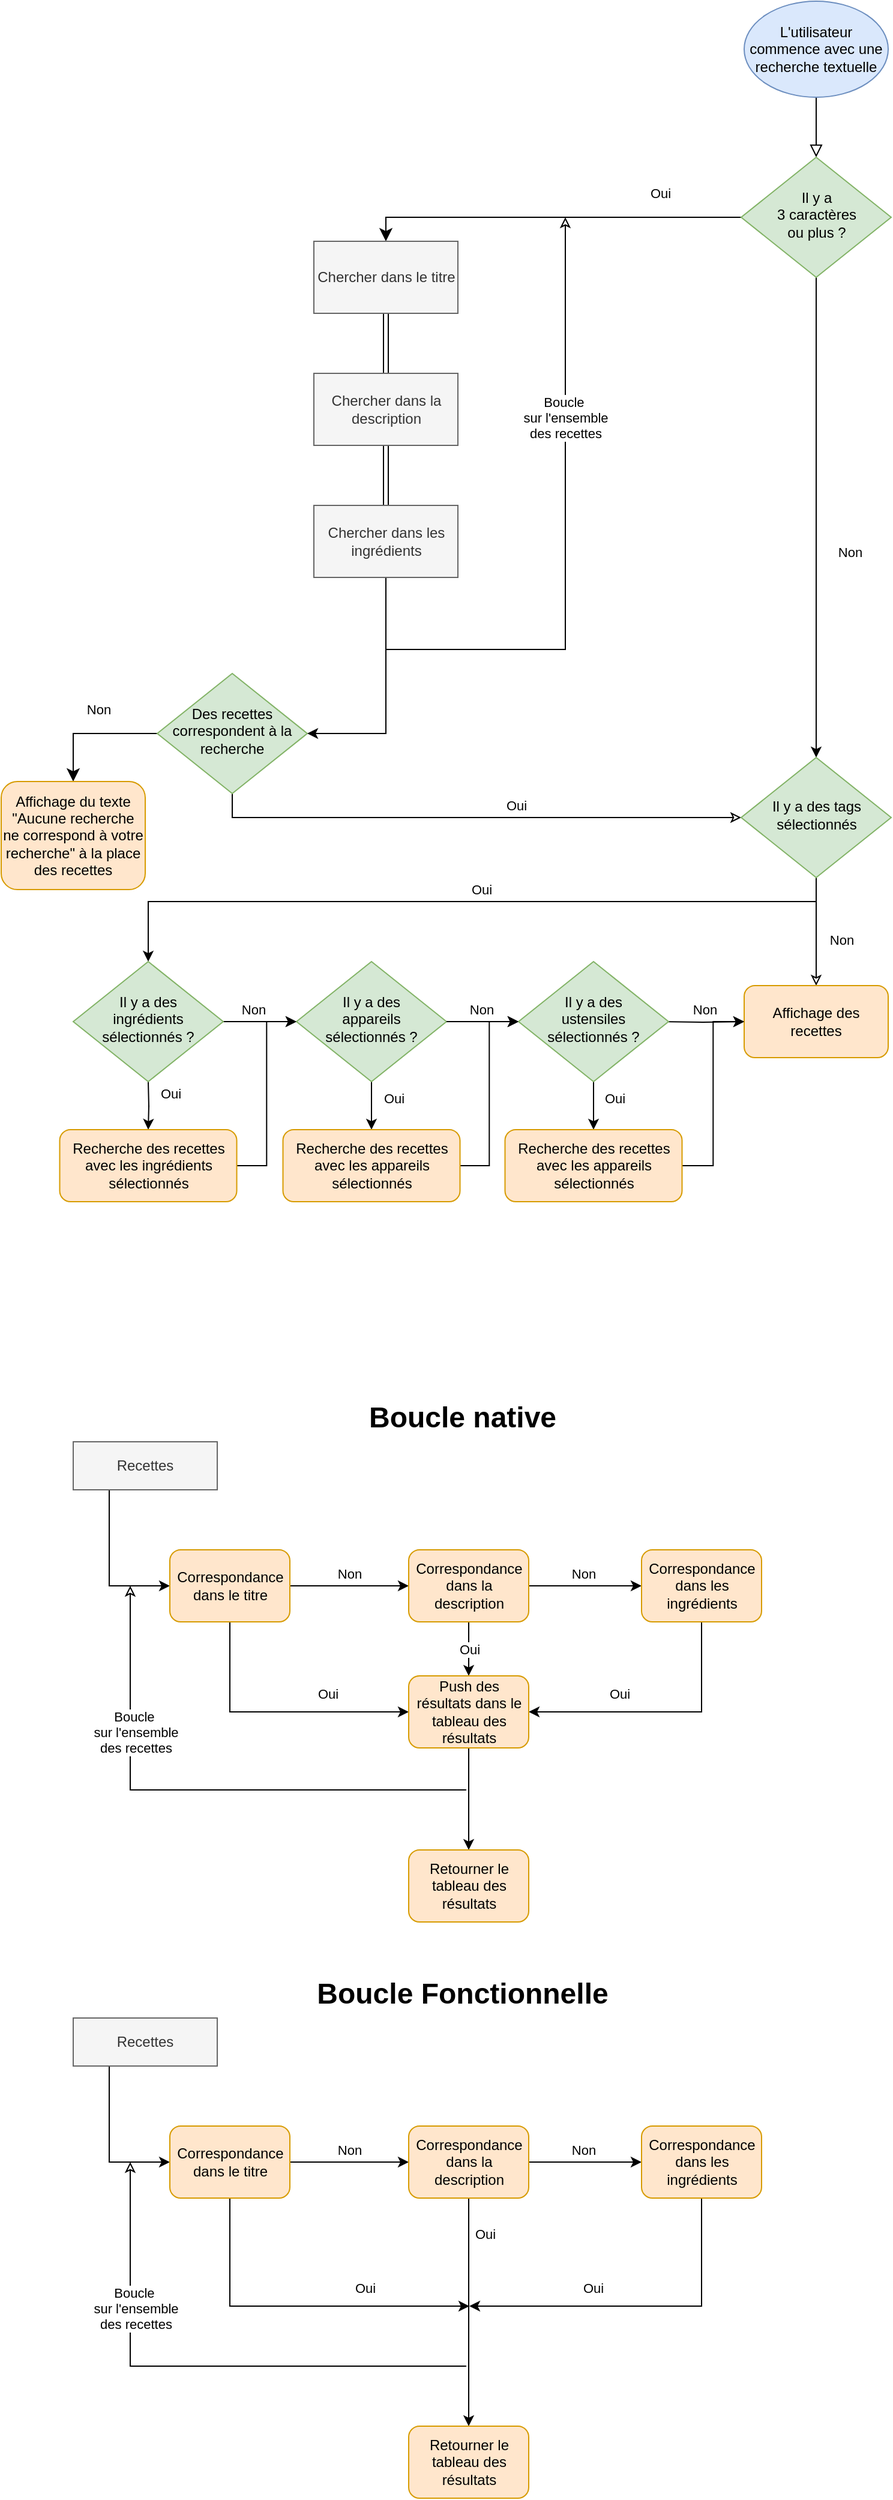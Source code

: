 <mxfile version="20.2.7" type="github">
  <diagram id="C5RBs43oDa-KdzZeNtuy" name="Page-1">
    <mxGraphModel dx="1029" dy="532" grid="1" gridSize="10" guides="1" tooltips="1" connect="1" arrows="1" fold="1" page="1" pageScale="1" pageWidth="827" pageHeight="1169" math="0" shadow="0">
      <root>
        <mxCell id="WIyWlLk6GJQsqaUBKTNV-0" />
        <mxCell id="WIyWlLk6GJQsqaUBKTNV-1" parent="WIyWlLk6GJQsqaUBKTNV-0" />
        <mxCell id="WIyWlLk6GJQsqaUBKTNV-2" value="" style="rounded=0;html=1;jettySize=auto;orthogonalLoop=1;fontSize=11;endArrow=block;endFill=0;endSize=8;strokeWidth=1;shadow=0;labelBackgroundColor=none;edgeStyle=orthogonalEdgeStyle;exitX=0.5;exitY=1;exitDx=0;exitDy=0;entryX=0.5;entryY=0;entryDx=0;entryDy=0;" parent="WIyWlLk6GJQsqaUBKTNV-1" source="1BZSETJdIj5R0xjEfyC4-16" target="WIyWlLk6GJQsqaUBKTNV-6" edge="1">
          <mxGeometry relative="1" as="geometry">
            <mxPoint x="512" y="310" as="sourcePoint" />
            <mxPoint x="489" y="280" as="targetPoint" />
          </mxGeometry>
        </mxCell>
        <mxCell id="WIyWlLk6GJQsqaUBKTNV-4" value="Oui" style="rounded=0;html=1;jettySize=auto;orthogonalLoop=1;fontSize=11;endArrow=classic;endFill=1;endSize=8;strokeWidth=1;shadow=0;labelBackgroundColor=none;edgeStyle=orthogonalEdgeStyle;entryX=0.5;entryY=0;entryDx=0;entryDy=0;" parent="WIyWlLk6GJQsqaUBKTNV-1" source="WIyWlLk6GJQsqaUBKTNV-6" target="xqbwnd2MoyKOv1-UZQDI-1" edge="1">
          <mxGeometry x="-0.569" y="-20" relative="1" as="geometry">
            <mxPoint as="offset" />
          </mxGeometry>
        </mxCell>
        <mxCell id="xqbwnd2MoyKOv1-UZQDI-0" value="Non" style="edgeStyle=orthogonalEdgeStyle;rounded=0;orthogonalLoop=1;jettySize=auto;html=1;entryX=0.5;entryY=0;entryDx=0;entryDy=0;exitX=0.5;exitY=1;exitDx=0;exitDy=0;" edge="1" parent="WIyWlLk6GJQsqaUBKTNV-1" source="WIyWlLk6GJQsqaUBKTNV-6" target="1BZSETJdIj5R0xjEfyC4-0">
          <mxGeometry x="0.143" y="28" relative="1" as="geometry">
            <mxPoint x="730" y="330" as="sourcePoint" />
            <mxPoint x="689" y="320" as="targetPoint" />
            <mxPoint as="offset" />
          </mxGeometry>
        </mxCell>
        <mxCell id="WIyWlLk6GJQsqaUBKTNV-6" value="Il y a&lt;br&gt;3 caractères&lt;br&gt;ou plus ?" style="rhombus;whiteSpace=wrap;html=1;shadow=0;fontFamily=Helvetica;fontSize=12;align=center;strokeWidth=1;spacing=6;spacingTop=-4;fillColor=#d5e8d4;strokeColor=#82b366;" parent="WIyWlLk6GJQsqaUBKTNV-1" vertex="1">
          <mxGeometry x="646.5" y="170" width="125" height="100" as="geometry" />
        </mxCell>
        <mxCell id="WIyWlLk6GJQsqaUBKTNV-9" value="Non" style="edgeStyle=orthogonalEdgeStyle;rounded=0;html=1;jettySize=auto;orthogonalLoop=1;fontSize=11;endArrow=classic;endFill=1;endSize=8;strokeWidth=1;shadow=0;labelBackgroundColor=none;exitX=0;exitY=0.5;exitDx=0;exitDy=0;entryX=0.5;entryY=0;entryDx=0;entryDy=0;" parent="WIyWlLk6GJQsqaUBKTNV-1" source="WIyWlLk6GJQsqaUBKTNV-10" target="WIyWlLk6GJQsqaUBKTNV-12" edge="1">
          <mxGeometry x="-0.091" y="-20" relative="1" as="geometry">
            <mxPoint x="1" as="offset" />
            <mxPoint x="160" y="672" as="sourcePoint" />
            <mxPoint x="50" y="672" as="targetPoint" />
          </mxGeometry>
        </mxCell>
        <mxCell id="xqbwnd2MoyKOv1-UZQDI-10" style="edgeStyle=orthogonalEdgeStyle;rounded=0;orthogonalLoop=1;jettySize=auto;html=1;entryX=0;entryY=0.5;entryDx=0;entryDy=0;endArrow=classic;endFill=0;exitX=0.5;exitY=1;exitDx=0;exitDy=0;" edge="1" parent="WIyWlLk6GJQsqaUBKTNV-1" source="WIyWlLk6GJQsqaUBKTNV-10" target="1BZSETJdIj5R0xjEfyC4-0">
          <mxGeometry relative="1" as="geometry" />
        </mxCell>
        <mxCell id="xqbwnd2MoyKOv1-UZQDI-11" value="Oui" style="edgeLabel;html=1;align=center;verticalAlign=middle;resizable=0;points=[];" vertex="1" connectable="0" parent="xqbwnd2MoyKOv1-UZQDI-10">
          <mxGeometry x="0.313" y="-4" relative="1" as="geometry">
            <mxPoint x="-35" y="-14" as="offset" />
          </mxGeometry>
        </mxCell>
        <mxCell id="WIyWlLk6GJQsqaUBKTNV-10" value="Des recettes correspondent à la recherche" style="rhombus;whiteSpace=wrap;html=1;shadow=0;fontFamily=Helvetica;fontSize=12;align=center;strokeWidth=1;spacing=6;spacingTop=-4;fillColor=#d5e8d4;strokeColor=#82b366;" parent="WIyWlLk6GJQsqaUBKTNV-1" vertex="1">
          <mxGeometry x="160" y="600" width="125" height="100" as="geometry" />
        </mxCell>
        <mxCell id="WIyWlLk6GJQsqaUBKTNV-12" value="Affichage du texte &quot;Aucune recherche ne correspond à votre recherche&quot; à la place des recettes" style="rounded=1;whiteSpace=wrap;html=1;fontSize=12;glass=0;strokeWidth=1;shadow=0;fillColor=#ffe6cc;strokeColor=#d79b00;" parent="WIyWlLk6GJQsqaUBKTNV-1" vertex="1">
          <mxGeometry x="30" y="690" width="120" height="90" as="geometry" />
        </mxCell>
        <mxCell id="xqbwnd2MoyKOv1-UZQDI-12" value="Non" style="edgeStyle=orthogonalEdgeStyle;rounded=0;orthogonalLoop=1;jettySize=auto;html=1;entryX=0.5;entryY=0;entryDx=0;entryDy=0;endArrow=classic;endFill=0;" edge="1" parent="WIyWlLk6GJQsqaUBKTNV-1" source="1BZSETJdIj5R0xjEfyC4-0" target="1BZSETJdIj5R0xjEfyC4-15">
          <mxGeometry x="0.143" y="21" relative="1" as="geometry">
            <mxPoint as="offset" />
          </mxGeometry>
        </mxCell>
        <mxCell id="xqbwnd2MoyKOv1-UZQDI-16" style="edgeStyle=orthogonalEdgeStyle;rounded=0;orthogonalLoop=1;jettySize=auto;html=1;entryX=0.5;entryY=0;entryDx=0;entryDy=0;endArrow=classic;endFill=1;" edge="1" parent="WIyWlLk6GJQsqaUBKTNV-1" source="1BZSETJdIj5R0xjEfyC4-0" target="xqbwnd2MoyKOv1-UZQDI-13">
          <mxGeometry relative="1" as="geometry">
            <Array as="points">
              <mxPoint x="709" y="790" />
              <mxPoint x="153" y="790" />
            </Array>
          </mxGeometry>
        </mxCell>
        <mxCell id="xqbwnd2MoyKOv1-UZQDI-17" value="Oui" style="edgeLabel;html=1;align=center;verticalAlign=middle;resizable=0;points=[];" vertex="1" connectable="0" parent="xqbwnd2MoyKOv1-UZQDI-16">
          <mxGeometry x="0.188" y="2" relative="1" as="geometry">
            <mxPoint x="73" y="-12" as="offset" />
          </mxGeometry>
        </mxCell>
        <mxCell id="1BZSETJdIj5R0xjEfyC4-0" value="Il y a des tags sélectionnés" style="rhombus;whiteSpace=wrap;html=1;shadow=0;fontFamily=Helvetica;fontSize=12;align=center;strokeWidth=1;spacing=6;spacingTop=-4;fillColor=#d5e8d4;strokeColor=#82b366;" parent="WIyWlLk6GJQsqaUBKTNV-1" vertex="1">
          <mxGeometry x="646.5" y="670" width="125" height="100" as="geometry" />
        </mxCell>
        <mxCell id="1BZSETJdIj5R0xjEfyC4-15" value="Affichage des recettes" style="rounded=1;whiteSpace=wrap;html=1;fontSize=12;glass=0;strokeWidth=1;shadow=0;fillColor=#ffe6cc;strokeColor=#d79b00;" parent="WIyWlLk6GJQsqaUBKTNV-1" vertex="1">
          <mxGeometry x="649" y="860" width="120" height="60" as="geometry" />
        </mxCell>
        <mxCell id="1BZSETJdIj5R0xjEfyC4-16" value="L&#39;utilisateur commence avec une recherche textuelle" style="ellipse;whiteSpace=wrap;html=1;fillColor=#dae8fc;strokeColor=#6c8ebf;" parent="WIyWlLk6GJQsqaUBKTNV-1" vertex="1">
          <mxGeometry x="649" y="40" width="120" height="80" as="geometry" />
        </mxCell>
        <mxCell id="xqbwnd2MoyKOv1-UZQDI-3" style="edgeStyle=orthogonalEdgeStyle;rounded=0;orthogonalLoop=1;jettySize=auto;html=1;entryX=0.5;entryY=0;entryDx=0;entryDy=0;endArrow=none;endFill=0;shape=link;" edge="1" parent="WIyWlLk6GJQsqaUBKTNV-1" source="xqbwnd2MoyKOv1-UZQDI-1" target="xqbwnd2MoyKOv1-UZQDI-2">
          <mxGeometry relative="1" as="geometry" />
        </mxCell>
        <mxCell id="xqbwnd2MoyKOv1-UZQDI-1" value="Chercher dans le titre" style="rounded=0;whiteSpace=wrap;html=1;fillColor=#f5f5f5;fontColor=#333333;strokeColor=#666666;" vertex="1" parent="WIyWlLk6GJQsqaUBKTNV-1">
          <mxGeometry x="290.5" y="240" width="120" height="60" as="geometry" />
        </mxCell>
        <mxCell id="xqbwnd2MoyKOv1-UZQDI-5" style="edgeStyle=orthogonalEdgeStyle;rounded=0;orthogonalLoop=1;jettySize=auto;html=1;entryX=0.5;entryY=0;entryDx=0;entryDy=0;endArrow=none;endFill=0;shape=link;" edge="1" parent="WIyWlLk6GJQsqaUBKTNV-1" source="xqbwnd2MoyKOv1-UZQDI-2" target="xqbwnd2MoyKOv1-UZQDI-4">
          <mxGeometry relative="1" as="geometry" />
        </mxCell>
        <mxCell id="xqbwnd2MoyKOv1-UZQDI-2" value="Chercher dans la description" style="rounded=0;whiteSpace=wrap;html=1;fillColor=#f5f5f5;fontColor=#333333;strokeColor=#666666;" vertex="1" parent="WIyWlLk6GJQsqaUBKTNV-1">
          <mxGeometry x="290.5" y="350" width="120" height="60" as="geometry" />
        </mxCell>
        <mxCell id="xqbwnd2MoyKOv1-UZQDI-6" style="edgeStyle=orthogonalEdgeStyle;rounded=0;orthogonalLoop=1;jettySize=auto;html=1;entryX=1;entryY=0.5;entryDx=0;entryDy=0;exitX=0.5;exitY=1;exitDx=0;exitDy=0;" edge="1" parent="WIyWlLk6GJQsqaUBKTNV-1" source="xqbwnd2MoyKOv1-UZQDI-4" target="WIyWlLk6GJQsqaUBKTNV-10">
          <mxGeometry relative="1" as="geometry" />
        </mxCell>
        <mxCell id="xqbwnd2MoyKOv1-UZQDI-4" value="Chercher dans les ingrédients" style="rounded=0;whiteSpace=wrap;html=1;fillColor=#f5f5f5;fontColor=#333333;strokeColor=#666666;" vertex="1" parent="WIyWlLk6GJQsqaUBKTNV-1">
          <mxGeometry x="290.5" y="460" width="120" height="60" as="geometry" />
        </mxCell>
        <mxCell id="xqbwnd2MoyKOv1-UZQDI-7" value="" style="endArrow=classic;html=1;rounded=0;endFill=0;" edge="1" parent="WIyWlLk6GJQsqaUBKTNV-1">
          <mxGeometry width="50" height="50" relative="1" as="geometry">
            <mxPoint x="350" y="580" as="sourcePoint" />
            <mxPoint x="500" y="220" as="targetPoint" />
            <Array as="points">
              <mxPoint x="500" y="580" />
            </Array>
          </mxGeometry>
        </mxCell>
        <mxCell id="xqbwnd2MoyKOv1-UZQDI-8" value="Boucle&amp;nbsp;&lt;br&gt;sur l&#39;ensemble &lt;br&gt;des recettes" style="edgeLabel;html=1;align=center;verticalAlign=middle;resizable=0;points=[];" vertex="1" connectable="0" parent="xqbwnd2MoyKOv1-UZQDI-7">
          <mxGeometry x="0.145" y="3" relative="1" as="geometry">
            <mxPoint x="3" y="-51" as="offset" />
          </mxGeometry>
        </mxCell>
        <mxCell id="xqbwnd2MoyKOv1-UZQDI-18" value="Non" style="edgeStyle=orthogonalEdgeStyle;rounded=0;orthogonalLoop=1;jettySize=auto;html=1;entryX=0;entryY=0.5;entryDx=0;entryDy=0;endArrow=classic;endFill=0;" edge="1" parent="WIyWlLk6GJQsqaUBKTNV-1" source="xqbwnd2MoyKOv1-UZQDI-13" target="xqbwnd2MoyKOv1-UZQDI-14">
          <mxGeometry x="-0.18" y="10" relative="1" as="geometry">
            <mxPoint as="offset" />
          </mxGeometry>
        </mxCell>
        <mxCell id="xqbwnd2MoyKOv1-UZQDI-24" value="Oui" style="edgeStyle=orthogonalEdgeStyle;rounded=0;orthogonalLoop=1;jettySize=auto;html=1;startArrow=none;startFill=0;endArrow=classic;endFill=1;exitX=0.5;exitY=1;exitDx=0;exitDy=0;entryX=0.5;entryY=0;entryDx=0;entryDy=0;" edge="1" parent="WIyWlLk6GJQsqaUBKTNV-1">
          <mxGeometry x="-0.5" y="18" relative="1" as="geometry">
            <mxPoint x="152.5" y="940" as="sourcePoint" />
            <mxPoint x="152.5" y="980" as="targetPoint" />
            <mxPoint as="offset" />
          </mxGeometry>
        </mxCell>
        <mxCell id="xqbwnd2MoyKOv1-UZQDI-13" value="Il y a des&lt;br&gt;ingrédients sélectionnés ?" style="rhombus;whiteSpace=wrap;html=1;shadow=0;fontFamily=Helvetica;fontSize=12;align=center;strokeWidth=1;spacing=6;spacingTop=-4;fillColor=#d5e8d4;strokeColor=#82b366;" vertex="1" parent="WIyWlLk6GJQsqaUBKTNV-1">
          <mxGeometry x="90" y="840" width="125" height="100" as="geometry" />
        </mxCell>
        <mxCell id="xqbwnd2MoyKOv1-UZQDI-19" style="edgeStyle=orthogonalEdgeStyle;rounded=0;orthogonalLoop=1;jettySize=auto;html=1;entryX=0;entryY=0.5;entryDx=0;entryDy=0;endArrow=classic;endFill=0;" edge="1" parent="WIyWlLk6GJQsqaUBKTNV-1" source="xqbwnd2MoyKOv1-UZQDI-14" target="xqbwnd2MoyKOv1-UZQDI-15">
          <mxGeometry relative="1" as="geometry" />
        </mxCell>
        <mxCell id="xqbwnd2MoyKOv1-UZQDI-27" style="edgeStyle=orthogonalEdgeStyle;rounded=0;orthogonalLoop=1;jettySize=auto;html=1;entryX=0.5;entryY=0;entryDx=0;entryDy=0;startArrow=none;startFill=0;endArrow=classic;endFill=1;" edge="1" parent="WIyWlLk6GJQsqaUBKTNV-1" source="xqbwnd2MoyKOv1-UZQDI-14" target="xqbwnd2MoyKOv1-UZQDI-26">
          <mxGeometry relative="1" as="geometry" />
        </mxCell>
        <mxCell id="xqbwnd2MoyKOv1-UZQDI-36" value="Oui" style="edgeLabel;html=1;align=center;verticalAlign=middle;resizable=0;points=[];" vertex="1" connectable="0" parent="xqbwnd2MoyKOv1-UZQDI-27">
          <mxGeometry x="-0.333" y="1" relative="1" as="geometry">
            <mxPoint x="17" as="offset" />
          </mxGeometry>
        </mxCell>
        <mxCell id="xqbwnd2MoyKOv1-UZQDI-14" value="Il y a des&lt;br&gt;appareils&lt;br&gt;sélectionnés ?" style="rhombus;whiteSpace=wrap;html=1;shadow=0;fontFamily=Helvetica;fontSize=12;align=center;strokeWidth=1;spacing=6;spacingTop=-4;fillColor=#d5e8d4;strokeColor=#82b366;" vertex="1" parent="WIyWlLk6GJQsqaUBKTNV-1">
          <mxGeometry x="276" y="840" width="125" height="100" as="geometry" />
        </mxCell>
        <mxCell id="xqbwnd2MoyKOv1-UZQDI-20" value="Non" style="edgeStyle=orthogonalEdgeStyle;rounded=0;orthogonalLoop=1;jettySize=auto;html=1;entryX=0;entryY=0.5;entryDx=0;entryDy=0;endArrow=classic;endFill=1;" edge="1" parent="WIyWlLk6GJQsqaUBKTNV-1" target="1BZSETJdIj5R0xjEfyC4-15">
          <mxGeometry x="0.079" y="10" relative="1" as="geometry">
            <mxPoint x="579" y="890" as="sourcePoint" />
            <mxPoint x="642" y="890" as="targetPoint" />
            <mxPoint as="offset" />
          </mxGeometry>
        </mxCell>
        <mxCell id="xqbwnd2MoyKOv1-UZQDI-21" value="Non" style="edgeStyle=orthogonalEdgeStyle;rounded=0;orthogonalLoop=1;jettySize=auto;html=1;endArrow=none;endFill=0;startArrow=classic;startFill=1;" edge="1" parent="WIyWlLk6GJQsqaUBKTNV-1" source="xqbwnd2MoyKOv1-UZQDI-15" target="xqbwnd2MoyKOv1-UZQDI-14">
          <mxGeometry x="0.033" y="-10" relative="1" as="geometry">
            <mxPoint as="offset" />
          </mxGeometry>
        </mxCell>
        <mxCell id="xqbwnd2MoyKOv1-UZQDI-30" style="edgeStyle=orthogonalEdgeStyle;rounded=0;orthogonalLoop=1;jettySize=auto;html=1;entryX=0.5;entryY=0;entryDx=0;entryDy=0;startArrow=none;startFill=0;endArrow=classic;endFill=1;" edge="1" parent="WIyWlLk6GJQsqaUBKTNV-1" source="xqbwnd2MoyKOv1-UZQDI-15" target="xqbwnd2MoyKOv1-UZQDI-29">
          <mxGeometry relative="1" as="geometry" />
        </mxCell>
        <mxCell id="xqbwnd2MoyKOv1-UZQDI-35" value="Oui" style="edgeLabel;html=1;align=center;verticalAlign=middle;resizable=0;points=[];" vertex="1" connectable="0" parent="xqbwnd2MoyKOv1-UZQDI-30">
          <mxGeometry x="0.153" relative="1" as="geometry">
            <mxPoint x="17" y="-9" as="offset" />
          </mxGeometry>
        </mxCell>
        <mxCell id="xqbwnd2MoyKOv1-UZQDI-15" value="Il y a des&lt;br&gt;ustensiles&lt;br&gt;sélectionnés ?" style="rhombus;whiteSpace=wrap;html=1;shadow=0;fontFamily=Helvetica;fontSize=12;align=center;strokeWidth=1;spacing=6;spacingTop=-4;fillColor=#d5e8d4;strokeColor=#82b366;" vertex="1" parent="WIyWlLk6GJQsqaUBKTNV-1">
          <mxGeometry x="461" y="840" width="125" height="100" as="geometry" />
        </mxCell>
        <mxCell id="xqbwnd2MoyKOv1-UZQDI-25" style="edgeStyle=orthogonalEdgeStyle;rounded=0;orthogonalLoop=1;jettySize=auto;html=1;entryX=0;entryY=0.5;entryDx=0;entryDy=0;startArrow=none;startFill=0;endArrow=classic;endFill=1;" edge="1" parent="WIyWlLk6GJQsqaUBKTNV-1" source="xqbwnd2MoyKOv1-UZQDI-23" target="xqbwnd2MoyKOv1-UZQDI-14">
          <mxGeometry relative="1" as="geometry" />
        </mxCell>
        <mxCell id="xqbwnd2MoyKOv1-UZQDI-23" value="Recherche des recettes avec les ingrédients sélectionnés" style="rounded=1;whiteSpace=wrap;html=1;fontSize=12;glass=0;strokeWidth=1;shadow=0;fillColor=#ffe6cc;strokeColor=#d79b00;" vertex="1" parent="WIyWlLk6GJQsqaUBKTNV-1">
          <mxGeometry x="78.75" y="980" width="147.5" height="60" as="geometry" />
        </mxCell>
        <mxCell id="xqbwnd2MoyKOv1-UZQDI-28" style="edgeStyle=orthogonalEdgeStyle;rounded=0;orthogonalLoop=1;jettySize=auto;html=1;entryX=0;entryY=0.5;entryDx=0;entryDy=0;startArrow=none;startFill=0;endArrow=classic;endFill=1;" edge="1" parent="WIyWlLk6GJQsqaUBKTNV-1" source="xqbwnd2MoyKOv1-UZQDI-26" target="xqbwnd2MoyKOv1-UZQDI-15">
          <mxGeometry relative="1" as="geometry" />
        </mxCell>
        <mxCell id="xqbwnd2MoyKOv1-UZQDI-26" value="Recherche des recettes avec les appareils sélectionnés" style="rounded=1;whiteSpace=wrap;html=1;fontSize=12;glass=0;strokeWidth=1;shadow=0;fillColor=#ffe6cc;strokeColor=#d79b00;" vertex="1" parent="WIyWlLk6GJQsqaUBKTNV-1">
          <mxGeometry x="264.75" y="980" width="147.5" height="60" as="geometry" />
        </mxCell>
        <mxCell id="xqbwnd2MoyKOv1-UZQDI-33" style="edgeStyle=orthogonalEdgeStyle;rounded=0;orthogonalLoop=1;jettySize=auto;html=1;entryX=0;entryY=0.5;entryDx=0;entryDy=0;startArrow=none;startFill=0;endArrow=classic;endFill=1;" edge="1" parent="WIyWlLk6GJQsqaUBKTNV-1" source="xqbwnd2MoyKOv1-UZQDI-29" target="1BZSETJdIj5R0xjEfyC4-15">
          <mxGeometry relative="1" as="geometry" />
        </mxCell>
        <mxCell id="xqbwnd2MoyKOv1-UZQDI-29" value="Recherche des recettes avec les appareils sélectionnés" style="rounded=1;whiteSpace=wrap;html=1;fontSize=12;glass=0;strokeWidth=1;shadow=0;fillColor=#ffe6cc;strokeColor=#d79b00;" vertex="1" parent="WIyWlLk6GJQsqaUBKTNV-1">
          <mxGeometry x="449.75" y="980" width="147.5" height="60" as="geometry" />
        </mxCell>
        <mxCell id="xqbwnd2MoyKOv1-UZQDI-54" style="edgeStyle=orthogonalEdgeStyle;rounded=0;orthogonalLoop=1;jettySize=auto;html=1;entryX=0;entryY=0.5;entryDx=0;entryDy=0;startArrow=none;startFill=0;endArrow=classic;endFill=1;exitX=0.25;exitY=1;exitDx=0;exitDy=0;" edge="1" parent="WIyWlLk6GJQsqaUBKTNV-1" source="xqbwnd2MoyKOv1-UZQDI-37" target="xqbwnd2MoyKOv1-UZQDI-39">
          <mxGeometry relative="1" as="geometry" />
        </mxCell>
        <mxCell id="xqbwnd2MoyKOv1-UZQDI-37" value="Recettes" style="rounded=0;whiteSpace=wrap;html=1;fillColor=#f5f5f5;fontColor=#333333;strokeColor=#666666;" vertex="1" parent="WIyWlLk6GJQsqaUBKTNV-1">
          <mxGeometry x="90" y="1240" width="120" height="40" as="geometry" />
        </mxCell>
        <mxCell id="xqbwnd2MoyKOv1-UZQDI-38" value="Boucle native" style="text;strokeColor=none;fillColor=none;html=1;fontSize=24;fontStyle=1;verticalAlign=middle;align=center;flipH=1;flipV=1;" vertex="1" parent="WIyWlLk6GJQsqaUBKTNV-1">
          <mxGeometry x="324" y="1200" width="180" height="40" as="geometry" />
        </mxCell>
        <mxCell id="xqbwnd2MoyKOv1-UZQDI-43" value="Non" style="edgeStyle=orthogonalEdgeStyle;rounded=0;orthogonalLoop=1;jettySize=auto;html=1;entryX=0;entryY=0.5;entryDx=0;entryDy=0;startArrow=none;startFill=0;endArrow=classic;endFill=1;" edge="1" parent="WIyWlLk6GJQsqaUBKTNV-1" source="xqbwnd2MoyKOv1-UZQDI-39" target="xqbwnd2MoyKOv1-UZQDI-41">
          <mxGeometry y="10" relative="1" as="geometry">
            <mxPoint as="offset" />
          </mxGeometry>
        </mxCell>
        <mxCell id="xqbwnd2MoyKOv1-UZQDI-47" value="Oui" style="edgeStyle=orthogonalEdgeStyle;rounded=0;orthogonalLoop=1;jettySize=auto;html=1;entryX=0;entryY=0.5;entryDx=0;entryDy=0;startArrow=none;startFill=0;endArrow=classic;endFill=1;exitX=0.5;exitY=1;exitDx=0;exitDy=0;" edge="1" parent="WIyWlLk6GJQsqaUBKTNV-1" source="xqbwnd2MoyKOv1-UZQDI-39" target="xqbwnd2MoyKOv1-UZQDI-45">
          <mxGeometry x="0.399" y="15" relative="1" as="geometry">
            <mxPoint as="offset" />
          </mxGeometry>
        </mxCell>
        <mxCell id="xqbwnd2MoyKOv1-UZQDI-39" value="Correspondance dans le titre" style="rounded=1;whiteSpace=wrap;html=1;fontSize=12;glass=0;strokeWidth=1;shadow=0;fillColor=#ffe6cc;strokeColor=#d79b00;" vertex="1" parent="WIyWlLk6GJQsqaUBKTNV-1">
          <mxGeometry x="170.5" y="1330" width="100" height="60" as="geometry" />
        </mxCell>
        <mxCell id="xqbwnd2MoyKOv1-UZQDI-44" value="Non" style="edgeStyle=orthogonalEdgeStyle;rounded=0;orthogonalLoop=1;jettySize=auto;html=1;entryX=0;entryY=0.5;entryDx=0;entryDy=0;startArrow=none;startFill=0;endArrow=classic;endFill=1;" edge="1" parent="WIyWlLk6GJQsqaUBKTNV-1" source="xqbwnd2MoyKOv1-UZQDI-41" target="xqbwnd2MoyKOv1-UZQDI-42">
          <mxGeometry x="-0.042" y="10" relative="1" as="geometry">
            <mxPoint as="offset" />
          </mxGeometry>
        </mxCell>
        <mxCell id="xqbwnd2MoyKOv1-UZQDI-48" value="Oui" style="edgeStyle=orthogonalEdgeStyle;rounded=0;orthogonalLoop=1;jettySize=auto;html=1;entryX=0.5;entryY=0;entryDx=0;entryDy=0;startArrow=none;startFill=0;endArrow=classic;endFill=1;" edge="1" parent="WIyWlLk6GJQsqaUBKTNV-1" source="xqbwnd2MoyKOv1-UZQDI-41" target="xqbwnd2MoyKOv1-UZQDI-45">
          <mxGeometry relative="1" as="geometry" />
        </mxCell>
        <mxCell id="xqbwnd2MoyKOv1-UZQDI-41" value="Correspondance dans la description" style="rounded=1;whiteSpace=wrap;html=1;fontSize=12;glass=0;strokeWidth=1;shadow=0;fillColor=#ffe6cc;strokeColor=#d79b00;" vertex="1" parent="WIyWlLk6GJQsqaUBKTNV-1">
          <mxGeometry x="369.5" y="1330" width="100" height="60" as="geometry" />
        </mxCell>
        <mxCell id="xqbwnd2MoyKOv1-UZQDI-49" style="edgeStyle=orthogonalEdgeStyle;rounded=0;orthogonalLoop=1;jettySize=auto;html=1;entryX=1;entryY=0.5;entryDx=0;entryDy=0;startArrow=none;startFill=0;endArrow=classic;endFill=1;exitX=0.5;exitY=1;exitDx=0;exitDy=0;" edge="1" parent="WIyWlLk6GJQsqaUBKTNV-1" source="xqbwnd2MoyKOv1-UZQDI-42" target="xqbwnd2MoyKOv1-UZQDI-45">
          <mxGeometry relative="1" as="geometry" />
        </mxCell>
        <mxCell id="xqbwnd2MoyKOv1-UZQDI-50" value="Oui" style="edgeLabel;html=1;align=center;verticalAlign=middle;resizable=0;points=[];" vertex="1" connectable="0" parent="xqbwnd2MoyKOv1-UZQDI-49">
          <mxGeometry x="0.157" relative="1" as="geometry">
            <mxPoint x="-17" y="-15" as="offset" />
          </mxGeometry>
        </mxCell>
        <mxCell id="xqbwnd2MoyKOv1-UZQDI-42" value="Correspondance dans les ingrédients" style="rounded=1;whiteSpace=wrap;html=1;fontSize=12;glass=0;strokeWidth=1;shadow=0;fillColor=#ffe6cc;strokeColor=#d79b00;" vertex="1" parent="WIyWlLk6GJQsqaUBKTNV-1">
          <mxGeometry x="563.5" y="1330" width="100" height="60" as="geometry" />
        </mxCell>
        <mxCell id="xqbwnd2MoyKOv1-UZQDI-53" style="edgeStyle=orthogonalEdgeStyle;rounded=0;orthogonalLoop=1;jettySize=auto;html=1;entryX=0.5;entryY=0;entryDx=0;entryDy=0;startArrow=none;startFill=0;endArrow=classic;endFill=1;" edge="1" parent="WIyWlLk6GJQsqaUBKTNV-1" source="xqbwnd2MoyKOv1-UZQDI-45" target="xqbwnd2MoyKOv1-UZQDI-46">
          <mxGeometry relative="1" as="geometry" />
        </mxCell>
        <mxCell id="xqbwnd2MoyKOv1-UZQDI-45" value="Push des résultats dans le tableau des résultats" style="rounded=1;whiteSpace=wrap;html=1;fontSize=12;glass=0;strokeWidth=1;shadow=0;fillColor=#ffe6cc;strokeColor=#d79b00;" vertex="1" parent="WIyWlLk6GJQsqaUBKTNV-1">
          <mxGeometry x="369.5" y="1435" width="100" height="60" as="geometry" />
        </mxCell>
        <mxCell id="xqbwnd2MoyKOv1-UZQDI-46" value="Retourner le tableau des résultats" style="rounded=1;whiteSpace=wrap;html=1;fontSize=12;glass=0;strokeWidth=1;shadow=0;fillColor=#ffe6cc;strokeColor=#d79b00;" vertex="1" parent="WIyWlLk6GJQsqaUBKTNV-1">
          <mxGeometry x="369.5" y="1580" width="100" height="60" as="geometry" />
        </mxCell>
        <mxCell id="xqbwnd2MoyKOv1-UZQDI-51" value="" style="endArrow=classic;html=1;rounded=0;endFill=0;" edge="1" parent="WIyWlLk6GJQsqaUBKTNV-1">
          <mxGeometry width="50" height="50" relative="1" as="geometry">
            <mxPoint x="417.5" y="1530" as="sourcePoint" />
            <mxPoint x="137.5" y="1360" as="targetPoint" />
            <Array as="points">
              <mxPoint x="137.5" y="1530" />
            </Array>
          </mxGeometry>
        </mxCell>
        <mxCell id="xqbwnd2MoyKOv1-UZQDI-52" value="Boucle&amp;nbsp;&lt;br&gt;sur l&#39;ensemble &lt;br&gt;des recettes" style="edgeLabel;html=1;align=center;verticalAlign=middle;resizable=0;points=[];" vertex="1" connectable="0" parent="xqbwnd2MoyKOv1-UZQDI-51">
          <mxGeometry x="0.145" y="3" relative="1" as="geometry">
            <mxPoint x="-18" y="-51" as="offset" />
          </mxGeometry>
        </mxCell>
        <mxCell id="xqbwnd2MoyKOv1-UZQDI-58" style="edgeStyle=orthogonalEdgeStyle;rounded=0;orthogonalLoop=1;jettySize=auto;html=1;entryX=0;entryY=0.5;entryDx=0;entryDy=0;startArrow=none;startFill=0;endArrow=classic;endFill=1;exitX=0.25;exitY=1;exitDx=0;exitDy=0;" edge="1" parent="WIyWlLk6GJQsqaUBKTNV-1" source="xqbwnd2MoyKOv1-UZQDI-59" target="xqbwnd2MoyKOv1-UZQDI-63">
          <mxGeometry relative="1" as="geometry" />
        </mxCell>
        <mxCell id="xqbwnd2MoyKOv1-UZQDI-59" value="Recettes" style="rounded=0;whiteSpace=wrap;html=1;fillColor=#f5f5f5;fontColor=#333333;strokeColor=#666666;" vertex="1" parent="WIyWlLk6GJQsqaUBKTNV-1">
          <mxGeometry x="90" y="1720" width="120" height="40" as="geometry" />
        </mxCell>
        <mxCell id="xqbwnd2MoyKOv1-UZQDI-60" value="Boucle Fonctionnelle" style="text;strokeColor=none;fillColor=none;html=1;fontSize=24;fontStyle=1;verticalAlign=middle;align=center;flipH=1;flipV=1;" vertex="1" parent="WIyWlLk6GJQsqaUBKTNV-1">
          <mxGeometry x="268" y="1680" width="292" height="40" as="geometry" />
        </mxCell>
        <mxCell id="xqbwnd2MoyKOv1-UZQDI-61" value="Non" style="edgeStyle=orthogonalEdgeStyle;rounded=0;orthogonalLoop=1;jettySize=auto;html=1;entryX=0;entryY=0.5;entryDx=0;entryDy=0;startArrow=none;startFill=0;endArrow=classic;endFill=1;" edge="1" parent="WIyWlLk6GJQsqaUBKTNV-1" source="xqbwnd2MoyKOv1-UZQDI-63" target="xqbwnd2MoyKOv1-UZQDI-66">
          <mxGeometry y="10" relative="1" as="geometry">
            <mxPoint as="offset" />
          </mxGeometry>
        </mxCell>
        <mxCell id="xqbwnd2MoyKOv1-UZQDI-62" value="Oui" style="edgeStyle=orthogonalEdgeStyle;rounded=0;orthogonalLoop=1;jettySize=auto;html=1;startArrow=none;startFill=0;endArrow=classic;endFill=1;exitX=0.5;exitY=1;exitDx=0;exitDy=0;" edge="1" parent="WIyWlLk6GJQsqaUBKTNV-1" source="xqbwnd2MoyKOv1-UZQDI-63">
          <mxGeometry x="0.399" y="15" relative="1" as="geometry">
            <mxPoint as="offset" />
            <mxPoint x="420" y="1960" as="targetPoint" />
            <Array as="points">
              <mxPoint x="221" y="1960" />
            </Array>
          </mxGeometry>
        </mxCell>
        <mxCell id="xqbwnd2MoyKOv1-UZQDI-63" value="Correspondance dans le titre" style="rounded=1;whiteSpace=wrap;html=1;fontSize=12;glass=0;strokeWidth=1;shadow=0;fillColor=#ffe6cc;strokeColor=#d79b00;" vertex="1" parent="WIyWlLk6GJQsqaUBKTNV-1">
          <mxGeometry x="170.5" y="1810" width="100" height="60" as="geometry" />
        </mxCell>
        <mxCell id="xqbwnd2MoyKOv1-UZQDI-64" value="Non" style="edgeStyle=orthogonalEdgeStyle;rounded=0;orthogonalLoop=1;jettySize=auto;html=1;entryX=0;entryY=0.5;entryDx=0;entryDy=0;startArrow=none;startFill=0;endArrow=classic;endFill=1;" edge="1" parent="WIyWlLk6GJQsqaUBKTNV-1" source="xqbwnd2MoyKOv1-UZQDI-66" target="xqbwnd2MoyKOv1-UZQDI-69">
          <mxGeometry x="-0.042" y="10" relative="1" as="geometry">
            <mxPoint as="offset" />
          </mxGeometry>
        </mxCell>
        <mxCell id="xqbwnd2MoyKOv1-UZQDI-65" value="Oui" style="edgeStyle=orthogonalEdgeStyle;rounded=0;orthogonalLoop=1;jettySize=auto;html=1;startArrow=none;startFill=0;endArrow=classic;endFill=1;entryX=0.5;entryY=0;entryDx=0;entryDy=0;" edge="1" parent="WIyWlLk6GJQsqaUBKTNV-1" source="xqbwnd2MoyKOv1-UZQDI-66" target="xqbwnd2MoyKOv1-UZQDI-72">
          <mxGeometry x="-0.684" y="13" relative="1" as="geometry">
            <mxPoint x="418" y="1980" as="targetPoint" />
            <mxPoint as="offset" />
          </mxGeometry>
        </mxCell>
        <mxCell id="xqbwnd2MoyKOv1-UZQDI-66" value="Correspondance dans la description" style="rounded=1;whiteSpace=wrap;html=1;fontSize=12;glass=0;strokeWidth=1;shadow=0;fillColor=#ffe6cc;strokeColor=#d79b00;" vertex="1" parent="WIyWlLk6GJQsqaUBKTNV-1">
          <mxGeometry x="369.5" y="1810" width="100" height="60" as="geometry" />
        </mxCell>
        <mxCell id="xqbwnd2MoyKOv1-UZQDI-67" style="edgeStyle=orthogonalEdgeStyle;rounded=0;orthogonalLoop=1;jettySize=auto;html=1;startArrow=none;startFill=0;endArrow=classic;endFill=1;exitX=0.5;exitY=1;exitDx=0;exitDy=0;" edge="1" parent="WIyWlLk6GJQsqaUBKTNV-1" source="xqbwnd2MoyKOv1-UZQDI-69">
          <mxGeometry relative="1" as="geometry">
            <mxPoint x="420" y="1960" as="targetPoint" />
            <Array as="points">
              <mxPoint x="614" y="1960" />
            </Array>
          </mxGeometry>
        </mxCell>
        <mxCell id="xqbwnd2MoyKOv1-UZQDI-68" value="Oui" style="edgeLabel;html=1;align=center;verticalAlign=middle;resizable=0;points=[];" vertex="1" connectable="0" parent="xqbwnd2MoyKOv1-UZQDI-67">
          <mxGeometry x="0.157" relative="1" as="geometry">
            <mxPoint x="-17" y="-15" as="offset" />
          </mxGeometry>
        </mxCell>
        <mxCell id="xqbwnd2MoyKOv1-UZQDI-69" value="Correspondance dans les ingrédients" style="rounded=1;whiteSpace=wrap;html=1;fontSize=12;glass=0;strokeWidth=1;shadow=0;fillColor=#ffe6cc;strokeColor=#d79b00;" vertex="1" parent="WIyWlLk6GJQsqaUBKTNV-1">
          <mxGeometry x="563.5" y="1810" width="100" height="60" as="geometry" />
        </mxCell>
        <mxCell id="xqbwnd2MoyKOv1-UZQDI-72" value="Retourner le tableau des résultats" style="rounded=1;whiteSpace=wrap;html=1;fontSize=12;glass=0;strokeWidth=1;shadow=0;fillColor=#ffe6cc;strokeColor=#d79b00;" vertex="1" parent="WIyWlLk6GJQsqaUBKTNV-1">
          <mxGeometry x="369.5" y="2060" width="100" height="60" as="geometry" />
        </mxCell>
        <mxCell id="xqbwnd2MoyKOv1-UZQDI-73" value="" style="endArrow=classic;html=1;rounded=0;endFill=0;" edge="1" parent="WIyWlLk6GJQsqaUBKTNV-1">
          <mxGeometry width="50" height="50" relative="1" as="geometry">
            <mxPoint x="417.5" y="2010" as="sourcePoint" />
            <mxPoint x="137.5" y="1840" as="targetPoint" />
            <Array as="points">
              <mxPoint x="137.5" y="2010" />
            </Array>
          </mxGeometry>
        </mxCell>
        <mxCell id="xqbwnd2MoyKOv1-UZQDI-74" value="Boucle&amp;nbsp;&lt;br&gt;sur l&#39;ensemble &lt;br&gt;des recettes" style="edgeLabel;html=1;align=center;verticalAlign=middle;resizable=0;points=[];" vertex="1" connectable="0" parent="xqbwnd2MoyKOv1-UZQDI-73">
          <mxGeometry x="0.145" y="3" relative="1" as="geometry">
            <mxPoint x="-18" y="-51" as="offset" />
          </mxGeometry>
        </mxCell>
      </root>
    </mxGraphModel>
  </diagram>
</mxfile>
